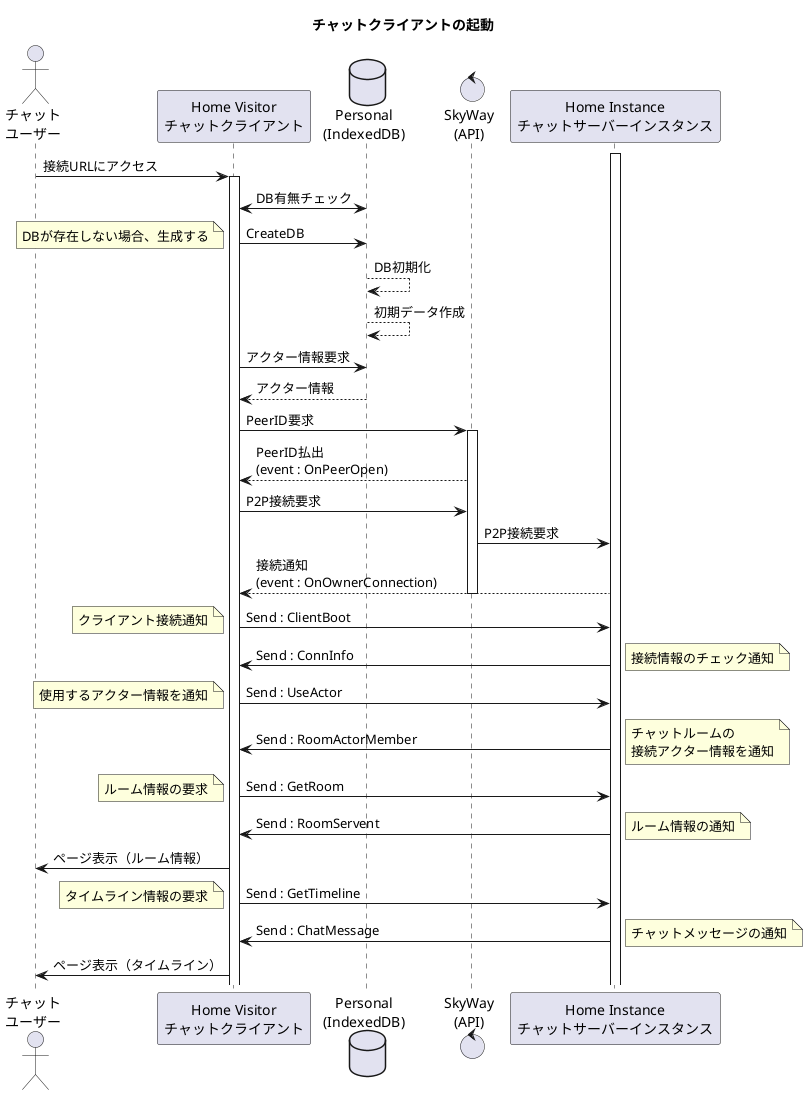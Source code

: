 @startuml

title チャットクライアントの起動

actor       "チャット\nユーザー"                         as ChatUser
participant "Home Visitor\nチャットクライアント"         as HomeVisitor
database    "Personal\n(IndexedDB)"                    as IndexedDB_Personal
control     "SkyWay\n(API)"                            as SkyWay
participant "Home Instance\nチャットサーバーインスタンス" as HomeInstance

activate HomeInstance
ChatUser             -> HomeVisitor         : 接続URLにアクセス
activate HomeVisitor
HomeVisitor         <-> IndexedDB_Personal  : DB有無チェック
HomeVisitor          -> IndexedDB_Personal  : CreateDB
note left : DBが存在しない場合、生成する

IndexedDB_Personal  --> IndexedDB_Personal  : DB初期化
IndexedDB_Personal  --> IndexedDB_Personal  : 初期データ作成
HomeVisitor          -> IndexedDB_Personal  : アクター情報要求
HomeVisitor         <-- IndexedDB_Personal  : アクター情報

HomeVisitor          -> SkyWay              : PeerID要求
activate SkyWay
HomeVisitor         <-- SkyWay              : PeerID払出\n(event : OnPeerOpen)
HomeVisitor          -> SkyWay              : P2P接続要求
SkyWay               -> HomeInstance        : P2P接続要求
HomeVisitor         <-- HomeInstance        : 接続通知\n(event : OnOwnerConnection)
deactivate SkyWay

HomeVisitor          -> HomeInstance        : Send : ClientBoot
note left  : クライアント接続通知
HomeVisitor         <-  HomeInstance        : Send : ConnInfo
note right : 接続情報のチェック通知
HomeVisitor          -> HomeInstance        : Send : UseActor
note left  : 使用するアクター情報を通知
HomeVisitor         <-  HomeInstance        : Send : RoomActorMember
note right : チャットルームの\n接続アクター情報を通知

HomeVisitor          -> HomeInstance        : Send : GetRoom
note left  : ルーム情報の要求
HomeVisitor         <-  HomeInstance        : Send : RoomServent
note right : ルーム情報の通知

ChatUser            <-  HomeVisitor         : ページ表示（ルーム情報）

HomeVisitor          -> HomeInstance        : Send : GetTimeline
note left  : タイムライン情報の要求
HomeVisitor         <-  HomeInstance        : Send : ChatMessage
note right : チャットメッセージの通知

ChatUser            <-  HomeVisitor         : ページ表示（タイムライン）

@enduml